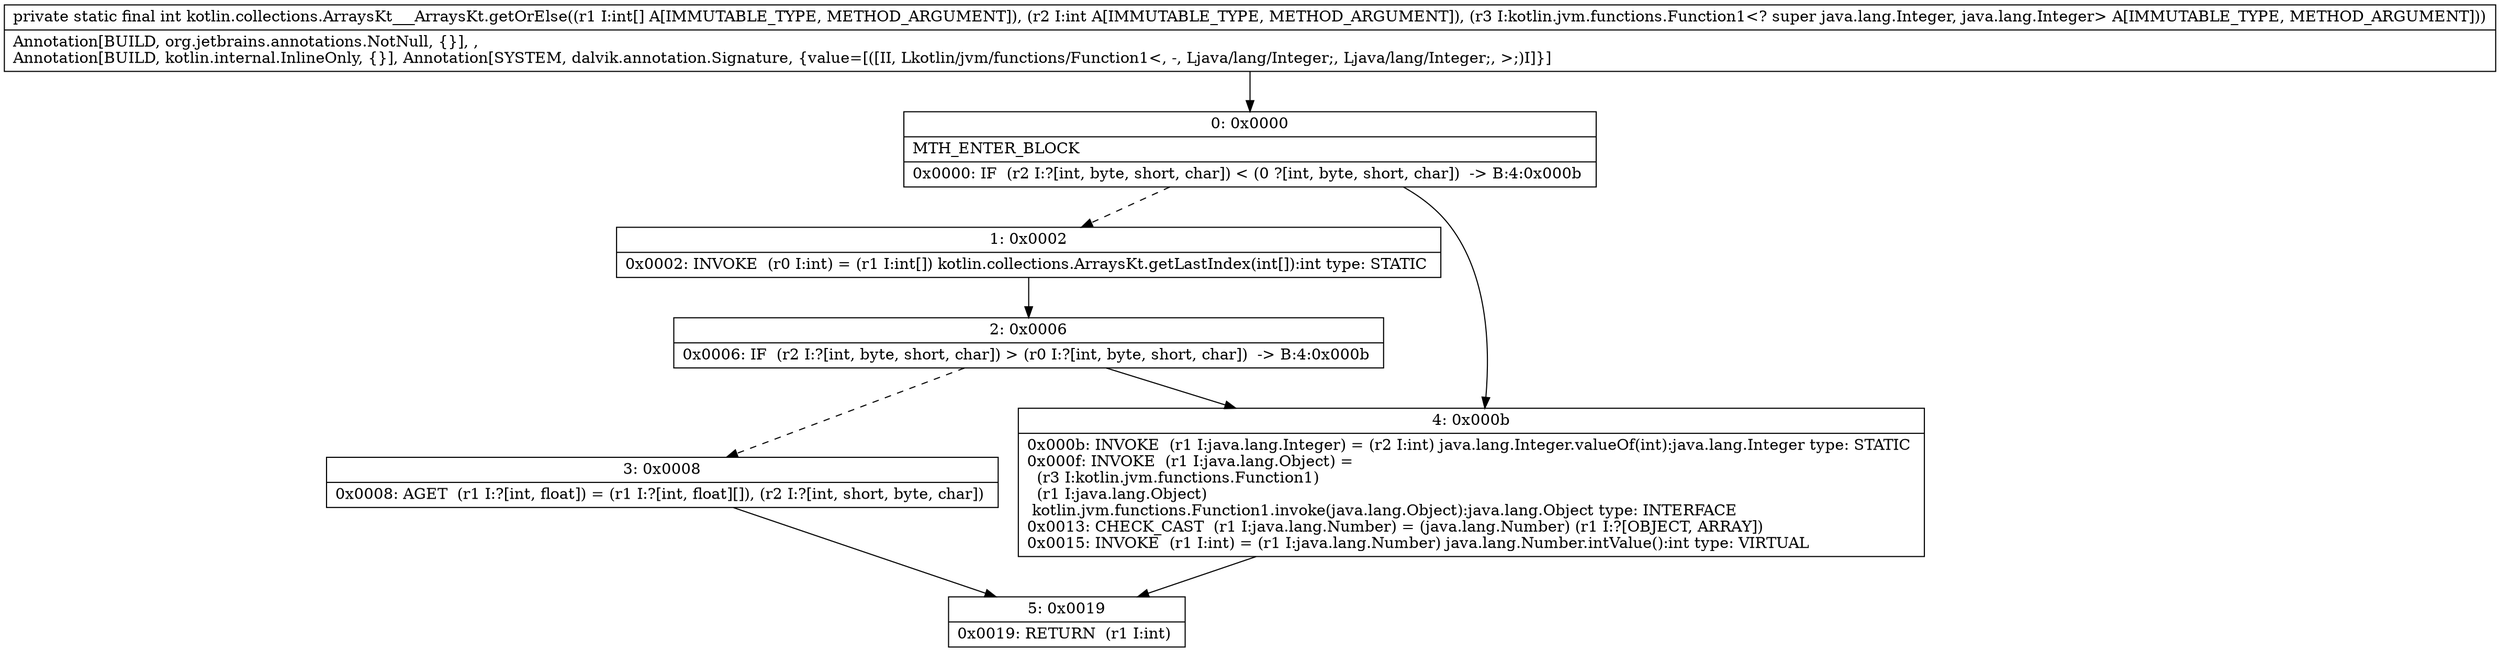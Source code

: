 digraph "CFG forkotlin.collections.ArraysKt___ArraysKt.getOrElse([IILkotlin\/jvm\/functions\/Function1;)I" {
Node_0 [shape=record,label="{0\:\ 0x0000|MTH_ENTER_BLOCK\l|0x0000: IF  (r2 I:?[int, byte, short, char]) \< (0 ?[int, byte, short, char])  \-\> B:4:0x000b \l}"];
Node_1 [shape=record,label="{1\:\ 0x0002|0x0002: INVOKE  (r0 I:int) = (r1 I:int[]) kotlin.collections.ArraysKt.getLastIndex(int[]):int type: STATIC \l}"];
Node_2 [shape=record,label="{2\:\ 0x0006|0x0006: IF  (r2 I:?[int, byte, short, char]) \> (r0 I:?[int, byte, short, char])  \-\> B:4:0x000b \l}"];
Node_3 [shape=record,label="{3\:\ 0x0008|0x0008: AGET  (r1 I:?[int, float]) = (r1 I:?[int, float][]), (r2 I:?[int, short, byte, char]) \l}"];
Node_4 [shape=record,label="{4\:\ 0x000b|0x000b: INVOKE  (r1 I:java.lang.Integer) = (r2 I:int) java.lang.Integer.valueOf(int):java.lang.Integer type: STATIC \l0x000f: INVOKE  (r1 I:java.lang.Object) = \l  (r3 I:kotlin.jvm.functions.Function1)\l  (r1 I:java.lang.Object)\l kotlin.jvm.functions.Function1.invoke(java.lang.Object):java.lang.Object type: INTERFACE \l0x0013: CHECK_CAST  (r1 I:java.lang.Number) = (java.lang.Number) (r1 I:?[OBJECT, ARRAY]) \l0x0015: INVOKE  (r1 I:int) = (r1 I:java.lang.Number) java.lang.Number.intValue():int type: VIRTUAL \l}"];
Node_5 [shape=record,label="{5\:\ 0x0019|0x0019: RETURN  (r1 I:int) \l}"];
MethodNode[shape=record,label="{private static final int kotlin.collections.ArraysKt___ArraysKt.getOrElse((r1 I:int[] A[IMMUTABLE_TYPE, METHOD_ARGUMENT]), (r2 I:int A[IMMUTABLE_TYPE, METHOD_ARGUMENT]), (r3 I:kotlin.jvm.functions.Function1\<? super java.lang.Integer, java.lang.Integer\> A[IMMUTABLE_TYPE, METHOD_ARGUMENT]))  | Annotation[BUILD, org.jetbrains.annotations.NotNull, \{\}], , \lAnnotation[BUILD, kotlin.internal.InlineOnly, \{\}], Annotation[SYSTEM, dalvik.annotation.Signature, \{value=[([II, Lkotlin\/jvm\/functions\/Function1\<, \-, Ljava\/lang\/Integer;, Ljava\/lang\/Integer;, \>;)I]\}]\l}"];
MethodNode -> Node_0;
Node_0 -> Node_1[style=dashed];
Node_0 -> Node_4;
Node_1 -> Node_2;
Node_2 -> Node_3[style=dashed];
Node_2 -> Node_4;
Node_3 -> Node_5;
Node_4 -> Node_5;
}

